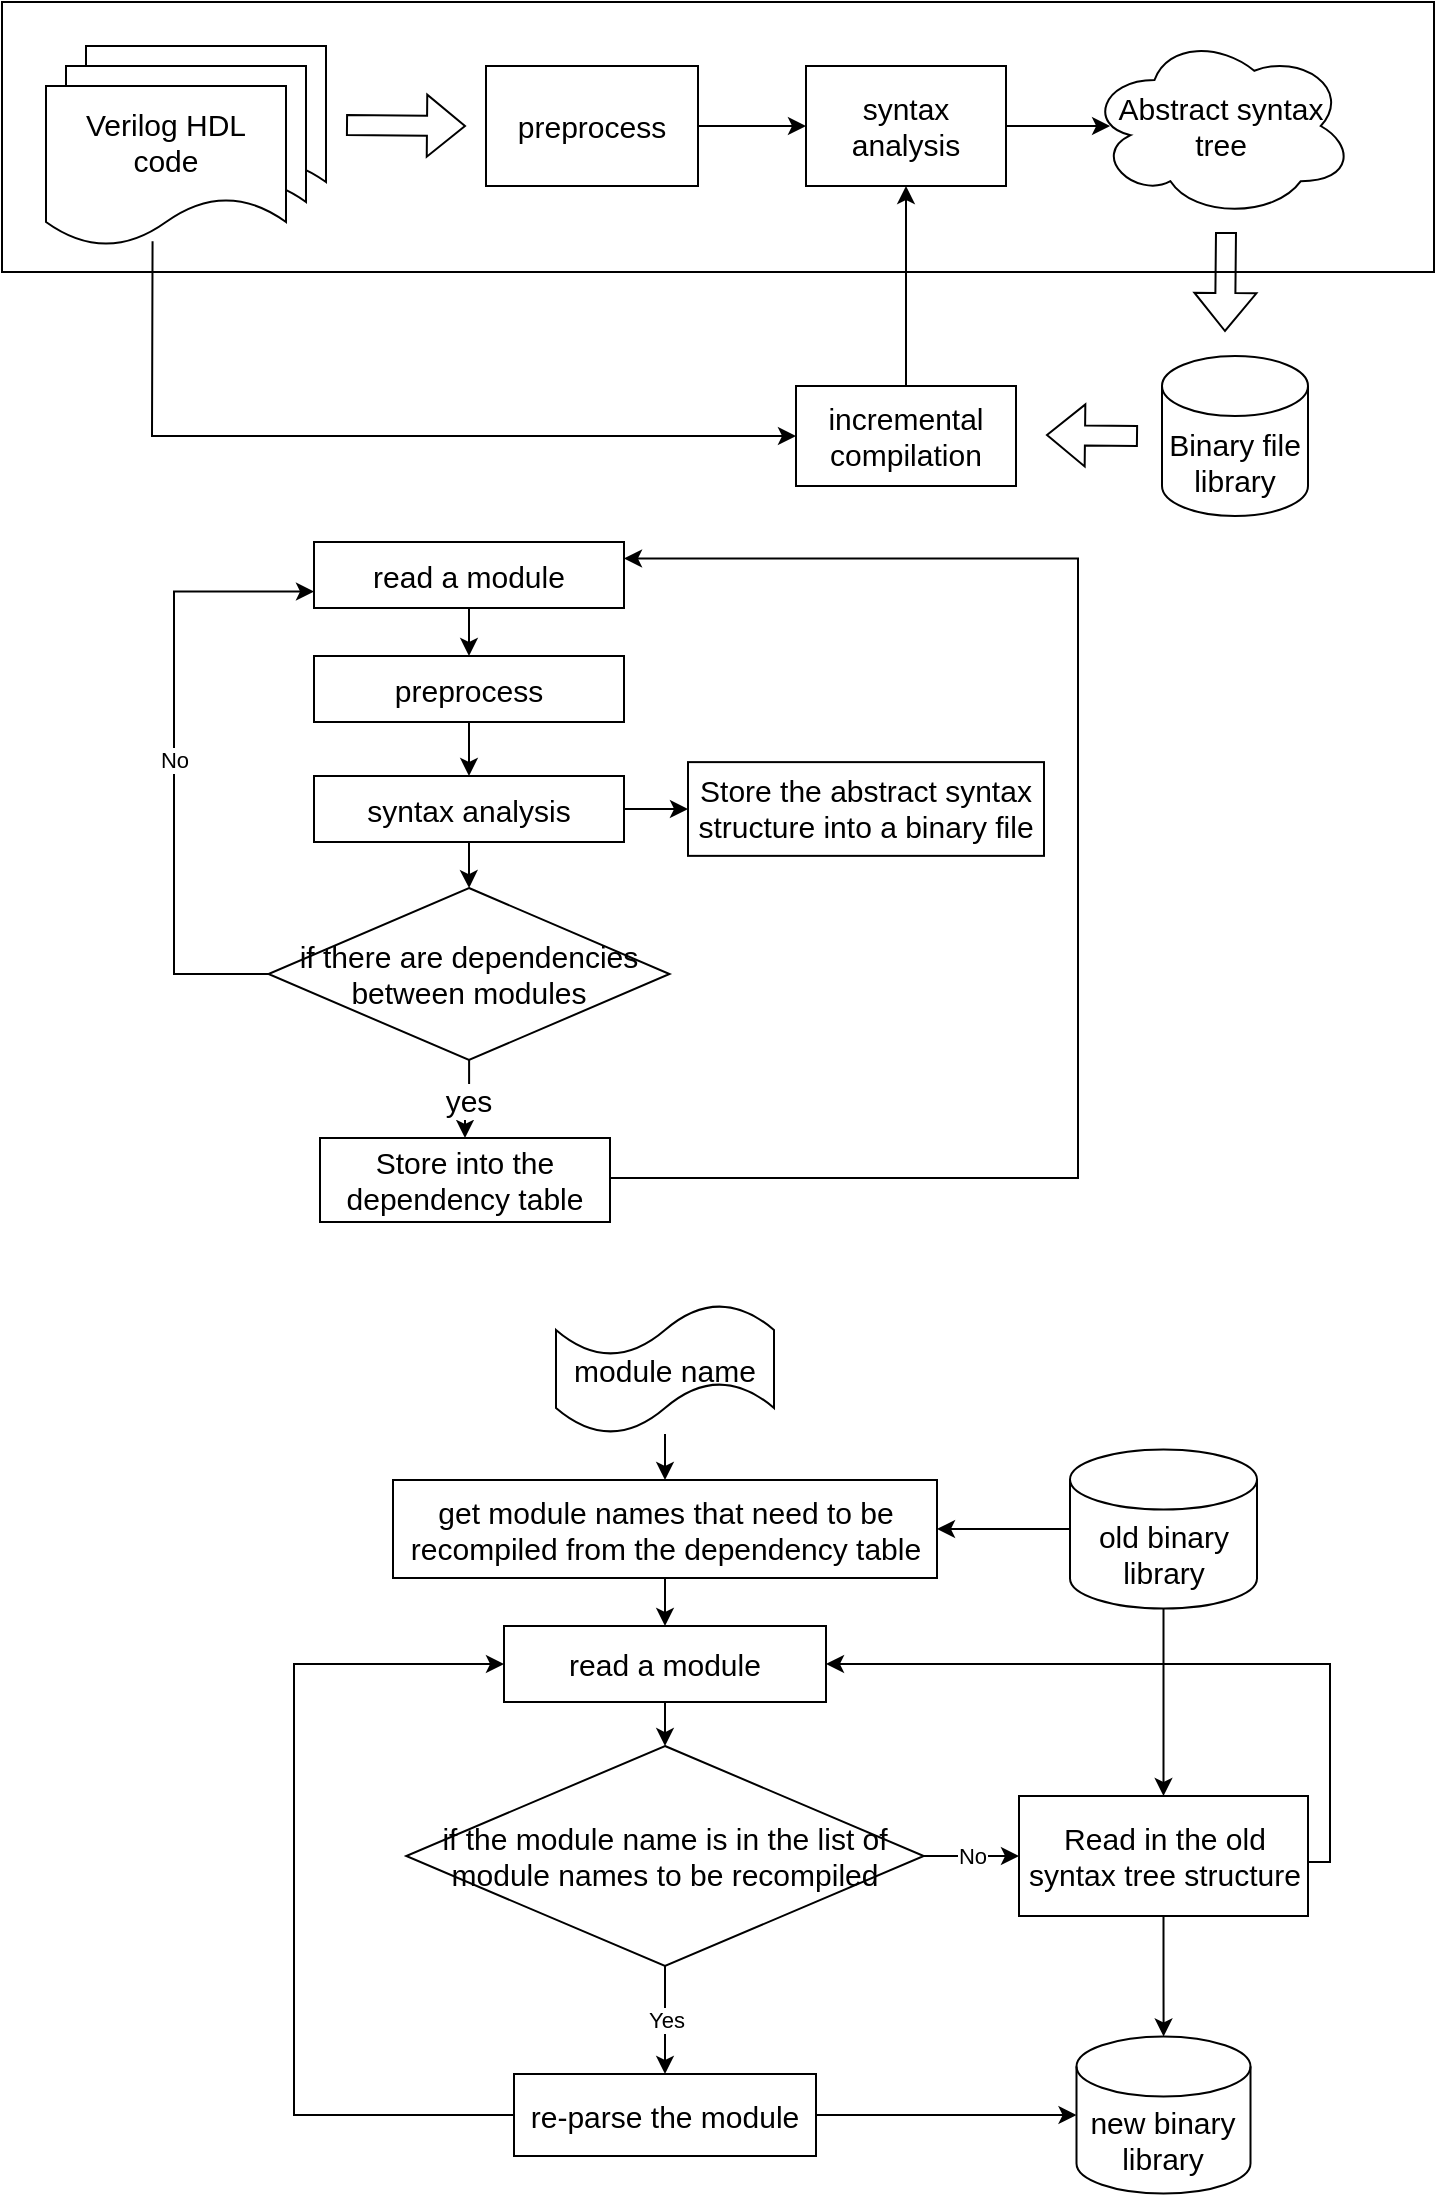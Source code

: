 <mxfile version="20.8.4" type="github">
  <diagram id="YLXy55Rcbktlbufe7SZ2" name="Page-1">
    <mxGraphModel dx="1174" dy="743" grid="0" gridSize="10" guides="1" tooltips="1" connect="1" arrows="1" fold="1" page="1" pageScale="1" pageWidth="827" pageHeight="1169" math="0" shadow="0">
      <root>
        <mxCell id="0" />
        <mxCell id="1" parent="0" />
        <mxCell id="ZrV3GZ-O5EyBI1yg1Ubn-31" value="" style="rounded=0;whiteSpace=wrap;html=1;fontSize=15;" parent="1" vertex="1">
          <mxGeometry x="39" y="25" width="716" height="135" as="geometry" />
        </mxCell>
        <mxCell id="ZrV3GZ-O5EyBI1yg1Ubn-1" value="" style="shape=document;whiteSpace=wrap;html=1;boundedLbl=1;" parent="1" vertex="1">
          <mxGeometry x="81" y="47" width="120" height="80" as="geometry" />
        </mxCell>
        <mxCell id="ZrV3GZ-O5EyBI1yg1Ubn-2" value="" style="shape=document;whiteSpace=wrap;html=1;boundedLbl=1;" parent="1" vertex="1">
          <mxGeometry x="71" y="57" width="120" height="80" as="geometry" />
        </mxCell>
        <mxCell id="ZrV3GZ-O5EyBI1yg1Ubn-3" value="&lt;font style=&quot;font-size: 15px;&quot;&gt;Verilog HDL&lt;br&gt;code&lt;br&gt;&lt;/font&gt;" style="shape=document;whiteSpace=wrap;html=1;boundedLbl=1;" parent="1" vertex="1">
          <mxGeometry x="61" y="67" width="120" height="80" as="geometry" />
        </mxCell>
        <mxCell id="ZrV3GZ-O5EyBI1yg1Ubn-4" value="" style="shape=flexArrow;endArrow=classic;html=1;rounded=0;fontSize=15;" parent="1" edge="1">
          <mxGeometry width="50" height="50" relative="1" as="geometry">
            <mxPoint x="211" y="86.5" as="sourcePoint" />
            <mxPoint x="271" y="87" as="targetPoint" />
          </mxGeometry>
        </mxCell>
        <mxCell id="ZrV3GZ-O5EyBI1yg1Ubn-13" style="edgeStyle=orthogonalEdgeStyle;rounded=0;orthogonalLoop=1;jettySize=auto;html=1;exitX=1;exitY=0.5;exitDx=0;exitDy=0;entryX=0.083;entryY=0.5;entryDx=0;entryDy=0;entryPerimeter=0;fontSize=15;" parent="1" source="ZrV3GZ-O5EyBI1yg1Ubn-5" target="ZrV3GZ-O5EyBI1yg1Ubn-6" edge="1">
          <mxGeometry relative="1" as="geometry" />
        </mxCell>
        <mxCell id="ZrV3GZ-O5EyBI1yg1Ubn-5" value="syntax analysis" style="rounded=0;whiteSpace=wrap;html=1;fontSize=15;" parent="1" vertex="1">
          <mxGeometry x="441" y="57" width="100" height="60" as="geometry" />
        </mxCell>
        <mxCell id="ZrV3GZ-O5EyBI1yg1Ubn-6" value="Abstract syntax tree" style="ellipse;shape=cloud;whiteSpace=wrap;html=1;fontSize=15;" parent="1" vertex="1">
          <mxGeometry x="582" y="41" width="133" height="92" as="geometry" />
        </mxCell>
        <mxCell id="ZrV3GZ-O5EyBI1yg1Ubn-12" style="edgeStyle=orthogonalEdgeStyle;rounded=0;orthogonalLoop=1;jettySize=auto;html=1;exitX=1;exitY=0.5;exitDx=0;exitDy=0;entryX=0;entryY=0.5;entryDx=0;entryDy=0;fontSize=15;" parent="1" source="ZrV3GZ-O5EyBI1yg1Ubn-8" target="ZrV3GZ-O5EyBI1yg1Ubn-5" edge="1">
          <mxGeometry relative="1" as="geometry" />
        </mxCell>
        <mxCell id="ZrV3GZ-O5EyBI1yg1Ubn-8" value="preprocess" style="rounded=0;whiteSpace=wrap;html=1;fontSize=15;" parent="1" vertex="1">
          <mxGeometry x="281" y="57" width="106" height="60" as="geometry" />
        </mxCell>
        <mxCell id="ZrV3GZ-O5EyBI1yg1Ubn-30" style="edgeStyle=orthogonalEdgeStyle;rounded=0;orthogonalLoop=1;jettySize=auto;html=1;fontSize=15;entryX=0.5;entryY=1;entryDx=0;entryDy=0;" parent="1" source="ZrV3GZ-O5EyBI1yg1Ubn-17" target="ZrV3GZ-O5EyBI1yg1Ubn-5" edge="1">
          <mxGeometry relative="1" as="geometry">
            <mxPoint x="480" y="127" as="targetPoint" />
            <Array as="points">
              <mxPoint x="491" y="187" />
              <mxPoint x="491" y="187" />
            </Array>
          </mxGeometry>
        </mxCell>
        <mxCell id="ZrV3GZ-O5EyBI1yg1Ubn-17" value="incremental&lt;br&gt;compilation" style="rounded=0;whiteSpace=wrap;html=1;fontSize=15;" parent="1" vertex="1">
          <mxGeometry x="436" y="217" width="110" height="50" as="geometry" />
        </mxCell>
        <mxCell id="ZrV3GZ-O5EyBI1yg1Ubn-20" value="Binary file library" style="shape=cylinder3;whiteSpace=wrap;html=1;boundedLbl=1;backgroundOutline=1;size=15;fontSize=15;" parent="1" vertex="1">
          <mxGeometry x="619" y="202" width="73" height="80" as="geometry" />
        </mxCell>
        <mxCell id="ZrV3GZ-O5EyBI1yg1Ubn-25" value="" style="shape=flexArrow;endArrow=classic;html=1;rounded=0;fontSize=15;" parent="1" edge="1">
          <mxGeometry x="0.2" width="50" height="50" relative="1" as="geometry">
            <mxPoint x="651" y="140" as="sourcePoint" />
            <mxPoint x="650.5" y="190" as="targetPoint" />
            <mxPoint as="offset" />
          </mxGeometry>
        </mxCell>
        <mxCell id="ZrV3GZ-O5EyBI1yg1Ubn-27" value="" style="shape=flexArrow;endArrow=classic;html=1;rounded=0;fontSize=15;" parent="1" edge="1">
          <mxGeometry width="50" height="50" relative="1" as="geometry">
            <mxPoint x="607" y="242" as="sourcePoint" />
            <mxPoint x="561" y="241.5" as="targetPoint" />
          </mxGeometry>
        </mxCell>
        <mxCell id="ZrV3GZ-O5EyBI1yg1Ubn-28" value="" style="endArrow=classic;html=1;rounded=0;fontSize=15;exitX=0.444;exitY=0.971;exitDx=0;exitDy=0;exitPerimeter=0;entryX=0;entryY=0.5;entryDx=0;entryDy=0;" parent="1" source="ZrV3GZ-O5EyBI1yg1Ubn-3" target="ZrV3GZ-O5EyBI1yg1Ubn-17" edge="1">
          <mxGeometry width="50" height="50" relative="1" as="geometry">
            <mxPoint x="401" y="17" as="sourcePoint" />
            <mxPoint x="451" y="-33" as="targetPoint" />
            <Array as="points">
              <mxPoint x="114" y="242" />
            </Array>
          </mxGeometry>
        </mxCell>
        <mxCell id="cN_vfJrOgsHuvGevLw2_-9" value="" style="edgeStyle=orthogonalEdgeStyle;rounded=0;orthogonalLoop=1;jettySize=auto;html=1;fontSize=15;entryX=0.5;entryY=0;entryDx=0;entryDy=0;" parent="1" source="cN_vfJrOgsHuvGevLw2_-1" target="cN_vfJrOgsHuvGevLw2_-6" edge="1">
          <mxGeometry relative="1" as="geometry" />
        </mxCell>
        <mxCell id="cN_vfJrOgsHuvGevLw2_-1" value="read a module" style="rounded=0;whiteSpace=wrap;html=1;fontSize=15;" parent="1" vertex="1">
          <mxGeometry x="195" y="295" width="155" height="33" as="geometry" />
        </mxCell>
        <mxCell id="cN_vfJrOgsHuvGevLw2_-10" value="" style="edgeStyle=orthogonalEdgeStyle;rounded=0;orthogonalLoop=1;jettySize=auto;html=1;fontSize=15;entryX=0.5;entryY=0;entryDx=0;entryDy=0;" parent="1" source="cN_vfJrOgsHuvGevLw2_-6" target="cN_vfJrOgsHuvGevLw2_-7" edge="1">
          <mxGeometry relative="1" as="geometry" />
        </mxCell>
        <mxCell id="cN_vfJrOgsHuvGevLw2_-6" value="preprocess" style="rounded=0;whiteSpace=wrap;html=1;fontSize=15;" parent="1" vertex="1">
          <mxGeometry x="195" y="352" width="155" height="33" as="geometry" />
        </mxCell>
        <mxCell id="cN_vfJrOgsHuvGevLw2_-17" value="" style="edgeStyle=orthogonalEdgeStyle;rounded=0;orthogonalLoop=1;jettySize=auto;html=1;fontSize=15;" parent="1" source="cN_vfJrOgsHuvGevLw2_-7" target="cN_vfJrOgsHuvGevLw2_-16" edge="1">
          <mxGeometry relative="1" as="geometry" />
        </mxCell>
        <mxCell id="W7ZOwo51meb7bFh-0f0N-2" value="" style="edgeStyle=orthogonalEdgeStyle;rounded=0;orthogonalLoop=1;jettySize=auto;html=1;" edge="1" parent="1" source="cN_vfJrOgsHuvGevLw2_-7" target="cN_vfJrOgsHuvGevLw2_-8">
          <mxGeometry relative="1" as="geometry" />
        </mxCell>
        <mxCell id="cN_vfJrOgsHuvGevLw2_-7" value="syntax analysis" style="rounded=0;whiteSpace=wrap;html=1;fontSize=15;" parent="1" vertex="1">
          <mxGeometry x="195" y="412" width="155" height="33" as="geometry" />
        </mxCell>
        <mxCell id="cN_vfJrOgsHuvGevLw2_-13" value="yes" style="edgeStyle=orthogonalEdgeStyle;rounded=0;orthogonalLoop=1;jettySize=auto;html=1;fontSize=15;" parent="1" source="cN_vfJrOgsHuvGevLw2_-8" target="cN_vfJrOgsHuvGevLw2_-12" edge="1">
          <mxGeometry relative="1" as="geometry" />
        </mxCell>
        <mxCell id="W7ZOwo51meb7bFh-0f0N-3" value="No" style="edgeStyle=orthogonalEdgeStyle;rounded=0;orthogonalLoop=1;jettySize=auto;html=1;entryX=0;entryY=0.75;entryDx=0;entryDy=0;" edge="1" parent="1" source="cN_vfJrOgsHuvGevLw2_-8" target="cN_vfJrOgsHuvGevLw2_-1">
          <mxGeometry relative="1" as="geometry">
            <Array as="points">
              <mxPoint x="125" y="511" />
              <mxPoint x="125" y="320" />
            </Array>
          </mxGeometry>
        </mxCell>
        <mxCell id="cN_vfJrOgsHuvGevLw2_-8" value="if there are dependencies between modules" style="rhombus;whiteSpace=wrap;html=1;fontSize=15;" parent="1" vertex="1">
          <mxGeometry x="172.25" y="468" width="200.5" height="86" as="geometry" />
        </mxCell>
        <mxCell id="cN_vfJrOgsHuvGevLw2_-14" style="edgeStyle=orthogonalEdgeStyle;rounded=0;orthogonalLoop=1;jettySize=auto;html=1;entryX=1;entryY=0.25;entryDx=0;entryDy=0;fontSize=15;" parent="1" source="cN_vfJrOgsHuvGevLw2_-12" target="cN_vfJrOgsHuvGevLw2_-1" edge="1">
          <mxGeometry relative="1" as="geometry">
            <Array as="points">
              <mxPoint x="577" y="613" />
              <mxPoint x="577" y="303" />
            </Array>
          </mxGeometry>
        </mxCell>
        <mxCell id="cN_vfJrOgsHuvGevLw2_-12" value="Store into the dependency table" style="rounded=0;whiteSpace=wrap;html=1;fontSize=15;" parent="1" vertex="1">
          <mxGeometry x="198" y="593" width="145" height="42" as="geometry" />
        </mxCell>
        <mxCell id="cN_vfJrOgsHuvGevLw2_-16" value="Store the abstract syntax structure into a binary file" style="whiteSpace=wrap;html=1;fontSize=15;rounded=0;" parent="1" vertex="1">
          <mxGeometry x="382" y="405.06" width="178" height="46.87" as="geometry" />
        </mxCell>
        <mxCell id="W7ZOwo51meb7bFh-0f0N-5" value="" style="edgeStyle=orthogonalEdgeStyle;rounded=0;orthogonalLoop=1;jettySize=auto;html=1;entryX=0.5;entryY=0;entryDx=0;entryDy=0;" edge="1" parent="1" source="cN_vfJrOgsHuvGevLw2_-18" target="cN_vfJrOgsHuvGevLw2_-32">
          <mxGeometry relative="1" as="geometry" />
        </mxCell>
        <mxCell id="cN_vfJrOgsHuvGevLw2_-18" value="module name" style="shape=tape;whiteSpace=wrap;html=1;fontSize=15;" parent="1" vertex="1">
          <mxGeometry x="316" y="676" width="109" height="65" as="geometry" />
        </mxCell>
        <mxCell id="W7ZOwo51meb7bFh-0f0N-7" style="edgeStyle=orthogonalEdgeStyle;rounded=0;orthogonalLoop=1;jettySize=auto;html=1;" edge="1" parent="1" source="cN_vfJrOgsHuvGevLw2_-32" target="cN_vfJrOgsHuvGevLw2_-41">
          <mxGeometry relative="1" as="geometry" />
        </mxCell>
        <mxCell id="cN_vfJrOgsHuvGevLw2_-32" value="get module names that need to be recompiled from the dependency table" style="rounded=0;whiteSpace=wrap;html=1;fontSize=15;" parent="1" vertex="1">
          <mxGeometry x="234.5" y="764" width="272" height="49" as="geometry" />
        </mxCell>
        <mxCell id="cN_vfJrOgsHuvGevLw2_-40" value="" style="edgeStyle=orthogonalEdgeStyle;rounded=0;orthogonalLoop=1;jettySize=auto;html=1;fontSize=15;" parent="1" source="cN_vfJrOgsHuvGevLw2_-35" target="cN_vfJrOgsHuvGevLw2_-32" edge="1">
          <mxGeometry relative="1" as="geometry" />
        </mxCell>
        <mxCell id="cN_vfJrOgsHuvGevLw2_-59" value="" style="edgeStyle=orthogonalEdgeStyle;rounded=0;orthogonalLoop=1;jettySize=auto;html=1;fontSize=15;" parent="1" source="cN_vfJrOgsHuvGevLw2_-35" target="cN_vfJrOgsHuvGevLw2_-58" edge="1">
          <mxGeometry relative="1" as="geometry" />
        </mxCell>
        <mxCell id="cN_vfJrOgsHuvGevLw2_-35" value="old binary library" style="shape=cylinder3;whiteSpace=wrap;html=1;boundedLbl=1;backgroundOutline=1;size=15;fontSize=15;" parent="1" vertex="1">
          <mxGeometry x="573" y="748.75" width="93.5" height="79.5" as="geometry" />
        </mxCell>
        <mxCell id="cN_vfJrOgsHuvGevLw2_-50" value="" style="edgeStyle=orthogonalEdgeStyle;rounded=0;orthogonalLoop=1;jettySize=auto;html=1;fontSize=15;" parent="1" source="cN_vfJrOgsHuvGevLw2_-41" target="cN_vfJrOgsHuvGevLw2_-49" edge="1">
          <mxGeometry relative="1" as="geometry" />
        </mxCell>
        <mxCell id="cN_vfJrOgsHuvGevLw2_-41" value="read a module" style="rounded=0;whiteSpace=wrap;html=1;fontSize=15;" parent="1" vertex="1">
          <mxGeometry x="290" y="837" width="161" height="38" as="geometry" />
        </mxCell>
        <mxCell id="W7ZOwo51meb7bFh-0f0N-8" value="No" style="edgeStyle=orthogonalEdgeStyle;rounded=0;orthogonalLoop=1;jettySize=auto;html=1;" edge="1" parent="1" source="cN_vfJrOgsHuvGevLw2_-49" target="cN_vfJrOgsHuvGevLw2_-58">
          <mxGeometry relative="1" as="geometry" />
        </mxCell>
        <mxCell id="W7ZOwo51meb7bFh-0f0N-10" value="Yes" style="edgeStyle=orthogonalEdgeStyle;rounded=0;orthogonalLoop=1;jettySize=auto;html=1;" edge="1" parent="1" source="cN_vfJrOgsHuvGevLw2_-49" target="cN_vfJrOgsHuvGevLw2_-51">
          <mxGeometry relative="1" as="geometry" />
        </mxCell>
        <mxCell id="cN_vfJrOgsHuvGevLw2_-49" value="if the module name is in the list of module names to be recompiled" style="rhombus;whiteSpace=wrap;html=1;fontSize=15;" parent="1" vertex="1">
          <mxGeometry x="241.13" y="897" width="258.75" height="110" as="geometry" />
        </mxCell>
        <mxCell id="cN_vfJrOgsHuvGevLw2_-56" value="" style="edgeStyle=orthogonalEdgeStyle;rounded=0;orthogonalLoop=1;jettySize=auto;html=1;fontSize=15;" parent="1" source="cN_vfJrOgsHuvGevLw2_-51" target="cN_vfJrOgsHuvGevLw2_-55" edge="1">
          <mxGeometry relative="1" as="geometry" />
        </mxCell>
        <mxCell id="W7ZOwo51meb7bFh-0f0N-9" style="edgeStyle=orthogonalEdgeStyle;rounded=0;orthogonalLoop=1;jettySize=auto;html=1;entryX=0;entryY=0.5;entryDx=0;entryDy=0;" edge="1" parent="1" source="cN_vfJrOgsHuvGevLw2_-51" target="cN_vfJrOgsHuvGevLw2_-41">
          <mxGeometry relative="1" as="geometry">
            <Array as="points">
              <mxPoint x="185" y="1082" />
              <mxPoint x="185" y="856" />
            </Array>
          </mxGeometry>
        </mxCell>
        <mxCell id="cN_vfJrOgsHuvGevLw2_-51" value="re-parse the module" style="rounded=0;whiteSpace=wrap;html=1;fontSize=15;" parent="1" vertex="1">
          <mxGeometry x="295" y="1061" width="151" height="41" as="geometry" />
        </mxCell>
        <mxCell id="cN_vfJrOgsHuvGevLw2_-55" value="new binary library" style="shape=cylinder3;whiteSpace=wrap;html=1;boundedLbl=1;backgroundOutline=1;size=15;fontSize=15;" parent="1" vertex="1">
          <mxGeometry x="576.25" y="1042.25" width="87" height="78.5" as="geometry" />
        </mxCell>
        <mxCell id="cN_vfJrOgsHuvGevLw2_-60" value="" style="edgeStyle=orthogonalEdgeStyle;rounded=0;orthogonalLoop=1;jettySize=auto;html=1;fontSize=15;" parent="1" source="cN_vfJrOgsHuvGevLw2_-58" target="cN_vfJrOgsHuvGevLw2_-55" edge="1">
          <mxGeometry relative="1" as="geometry" />
        </mxCell>
        <mxCell id="cN_vfJrOgsHuvGevLw2_-63" style="edgeStyle=orthogonalEdgeStyle;rounded=0;orthogonalLoop=1;jettySize=auto;html=1;entryX=1;entryY=0.5;entryDx=0;entryDy=0;fontSize=15;" parent="1" source="cN_vfJrOgsHuvGevLw2_-58" target="cN_vfJrOgsHuvGevLw2_-41" edge="1">
          <mxGeometry x="-1" y="-143" relative="1" as="geometry">
            <Array as="points">
              <mxPoint x="703" y="955" />
              <mxPoint x="703" y="856" />
            </Array>
            <mxPoint x="133" y="91" as="offset" />
          </mxGeometry>
        </mxCell>
        <mxCell id="cN_vfJrOgsHuvGevLw2_-58" value="Read in the old syntax tree structure" style="rounded=0;whiteSpace=wrap;html=1;fontSize=15;" parent="1" vertex="1">
          <mxGeometry x="547.5" y="922" width="144.5" height="60" as="geometry" />
        </mxCell>
      </root>
    </mxGraphModel>
  </diagram>
</mxfile>
